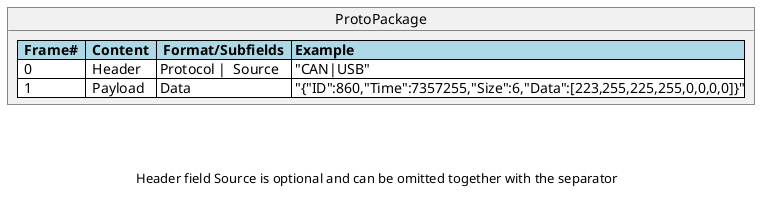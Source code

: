@startuml

<style>
note {
    backgroundcolor white
    shadowing 0
    linecolor transparent
}
</style>
object ProtoPackage {
  <#lightblue,#black>|=  Frame#  |=  Content  |=  Format/Subfields  |= Example|
  <#white>|  0  |  Header | Protocol \|  Source | "CAN\|USB"  |
  <#white>|  1  |  Payload  | Data | "{"ID":860,"Time":7357255,"Size":6,"Data":[223,255,225,255,0,0,0,0]}"|
}
note bottom of ProtoPackage
Header field Source is optional and can be omitted together with the separator
end note
@enduml